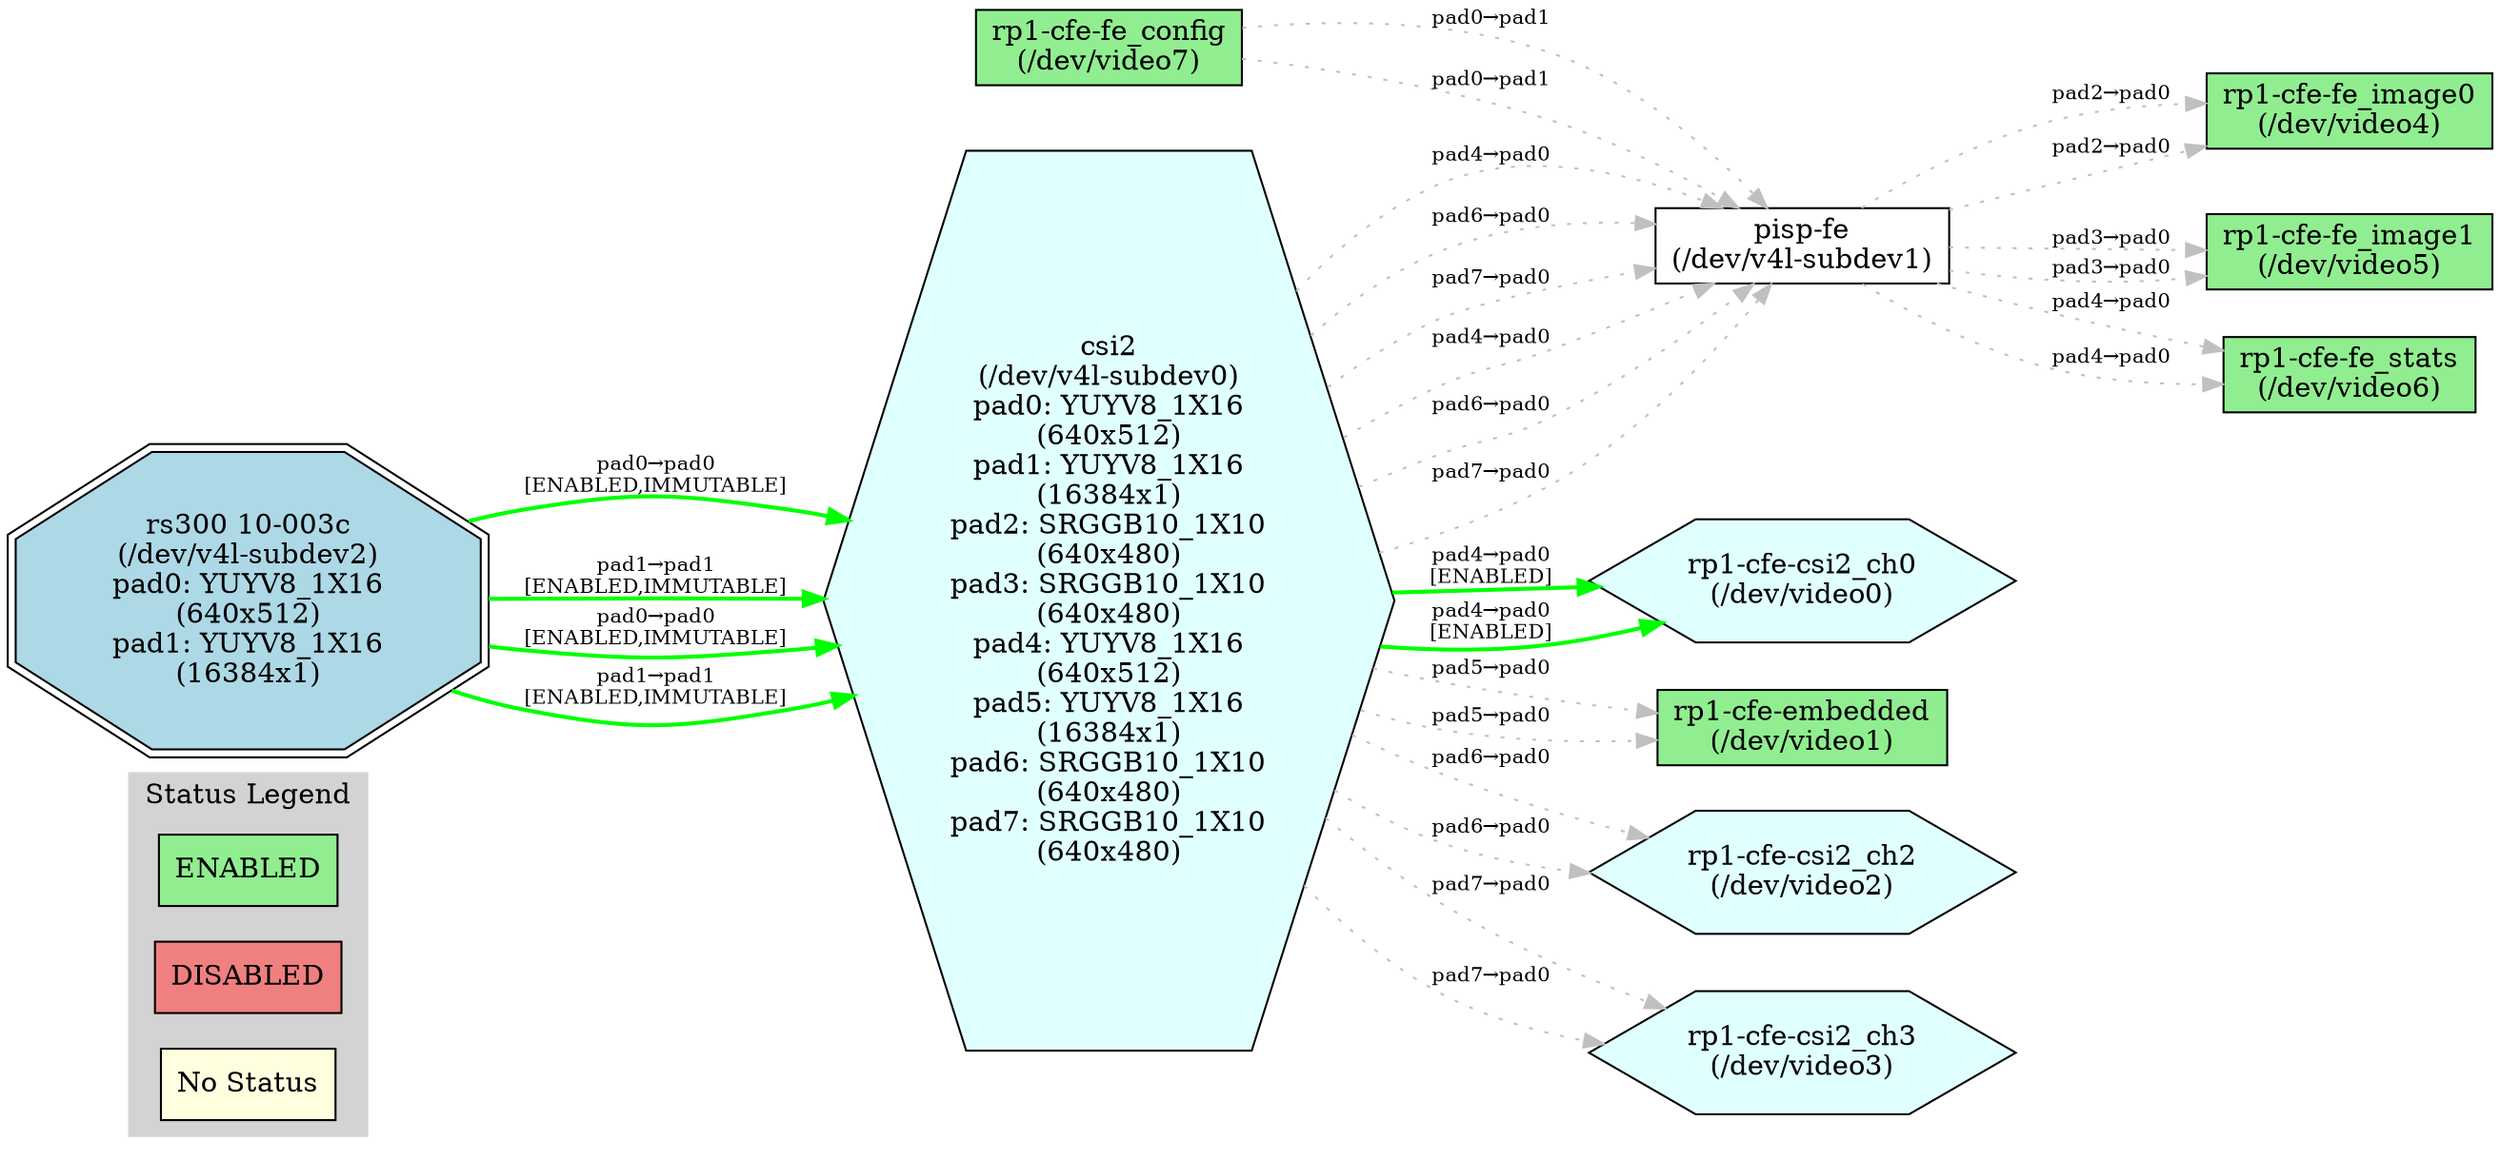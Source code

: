 digraph MediaTopology {
  rankdir=LR;
  node [shape=box, style=rounded];
  edge [fontsize=10];

  subgraph cluster_legend {
    label="Status Legend";
    style=filled;
    color=lightgrey;
    legend_enabled [label="ENABLED", style=filled, fillcolor=lightgreen];
    legend_disabled [label="DISABLED", style=filled, fillcolor=lightcoral];
    legend_unknown [label="No Status", style=filled, fillcolor=lightyellow];
  }

  csi2 [label="csi2\n(/dev/v4l-subdev0)\npad0: YUYV8_1X16\n(640x512)\npad1: YUYV8_1X16\n(16384x1)\npad2: SRGGB10_1X10\n(640x480)\npad3: SRGGB10_1X10\n(640x480)\npad4: YUYV8_1X16\n(640x512)\npad5: YUYV8_1X16\n(16384x1)\npad6: SRGGB10_1X10\n(640x480)\npad7: SRGGB10_1X10\n(640x480)", shape=hexagon, style=filled, fillcolor=lightcyan];
  pisp_fe [label="pisp-fe\n(/dev/v4l-subdev1)", shape=box, style=filled, fillcolor=white];
  rs300_10_003c [label="rs300 10-003c\n(/dev/v4l-subdev2)\npad0: YUYV8_1X16\n(640x512)\npad1: YUYV8_1X16\n(16384x1)", shape=doubleoctagon, style=filled, fillcolor=lightblue];
  rp1_cfe_csi2_ch0 [label="rp1-cfe-csi2_ch0\n(/dev/video0)", shape=hexagon, style=filled, fillcolor=lightcyan];
  rp1_cfe_embedded [label="rp1-cfe-embedded\n(/dev/video1)", shape=box, style=filled, fillcolor=lightgreen];
  rp1_cfe_csi2_ch2 [label="rp1-cfe-csi2_ch2\n(/dev/video2)", shape=hexagon, style=filled, fillcolor=lightcyan];
  rp1_cfe_csi2_ch3 [label="rp1-cfe-csi2_ch3\n(/dev/video3)", shape=hexagon, style=filled, fillcolor=lightcyan];
  rp1_cfe_fe_image0 [label="rp1-cfe-fe_image0\n(/dev/video4)", shape=box, style=filled, fillcolor=lightgreen];
  rp1_cfe_fe_image1 [label="rp1-cfe-fe_image1\n(/dev/video5)", shape=box, style=filled, fillcolor=lightgreen];
  rp1_cfe_fe_stats [label="rp1-cfe-fe_stats\n(/dev/video6)", shape=box, style=filled, fillcolor=lightgreen];
  rp1_cfe_fe_config [label="rp1-cfe-fe_config\n(/dev/video7)", shape=box, style=filled, fillcolor=lightgreen];

  rs300_10_003c -> csi2 [label="pad0→pad0\n[ENABLED,IMMUTABLE]", color=green, style=solid, penwidth=2];
  rs300_10_003c -> csi2 [label="pad1→pad1\n[ENABLED,IMMUTABLE]", color=green, style=solid, penwidth=2];
  csi2 -> rp1_cfe_csi2_ch0 [label="pad4→pad0\n[ENABLED]", color=green, style=solid, penwidth=2];
  csi2 -> pisp_fe [label="pad4→pad0", color=gray, style=dotted, penwidth=1];
  csi2 -> rp1_cfe_embedded [label="pad5→pad0", color=gray, style=dotted, penwidth=1];
  csi2 -> rp1_cfe_csi2_ch2 [label="pad6→pad0", color=gray, style=dotted, penwidth=1];
  csi2 -> pisp_fe [label="pad6→pad0", color=gray, style=dotted, penwidth=1];
  csi2 -> rp1_cfe_csi2_ch3 [label="pad7→pad0", color=gray, style=dotted, penwidth=1];
  csi2 -> pisp_fe [label="pad7→pad0", color=gray, style=dotted, penwidth=1];
  csi2 -> pisp_fe [label="pad4→pad0", color=gray, style=dotted, penwidth=1];
  csi2 -> pisp_fe [label="pad6→pad0", color=gray, style=dotted, penwidth=1];
  csi2 -> pisp_fe [label="pad7→pad0", color=gray, style=dotted, penwidth=1];
  rp1_cfe_fe_config -> pisp_fe [label="pad0→pad1", color=gray, style=dotted, penwidth=1];
  pisp_fe -> rp1_cfe_fe_image0 [label="pad2→pad0", color=gray, style=dotted, penwidth=1];
  pisp_fe -> rp1_cfe_fe_image1 [label="pad3→pad0", color=gray, style=dotted, penwidth=1];
  pisp_fe -> rp1_cfe_fe_stats [label="pad4→pad0", color=gray, style=dotted, penwidth=1];
  rs300_10_003c -> csi2 [label="pad0→pad0\n[ENABLED,IMMUTABLE]", color=green, style=solid, penwidth=2];
  rs300_10_003c -> csi2 [label="pad1→pad1\n[ENABLED,IMMUTABLE]", color=green, style=solid, penwidth=2];
  csi2 -> rp1_cfe_csi2_ch0 [label="pad4→pad0\n[ENABLED]", color=green, style=solid, penwidth=2];
  csi2 -> rp1_cfe_embedded [label="pad5→pad0", color=gray, style=dotted, penwidth=1];
  csi2 -> rp1_cfe_csi2_ch2 [label="pad6→pad0", color=gray, style=dotted, penwidth=1];
  csi2 -> rp1_cfe_csi2_ch3 [label="pad7→pad0", color=gray, style=dotted, penwidth=1];
  pisp_fe -> rp1_cfe_fe_image0 [label="pad2→pad0", color=gray, style=dotted, penwidth=1];
  pisp_fe -> rp1_cfe_fe_image1 [label="pad3→pad0", color=gray, style=dotted, penwidth=1];
  pisp_fe -> rp1_cfe_fe_stats [label="pad4→pad0", color=gray, style=dotted, penwidth=1];
  rp1_cfe_fe_config -> pisp_fe [label="pad0→pad1", color=gray, style=dotted, penwidth=1];
}
